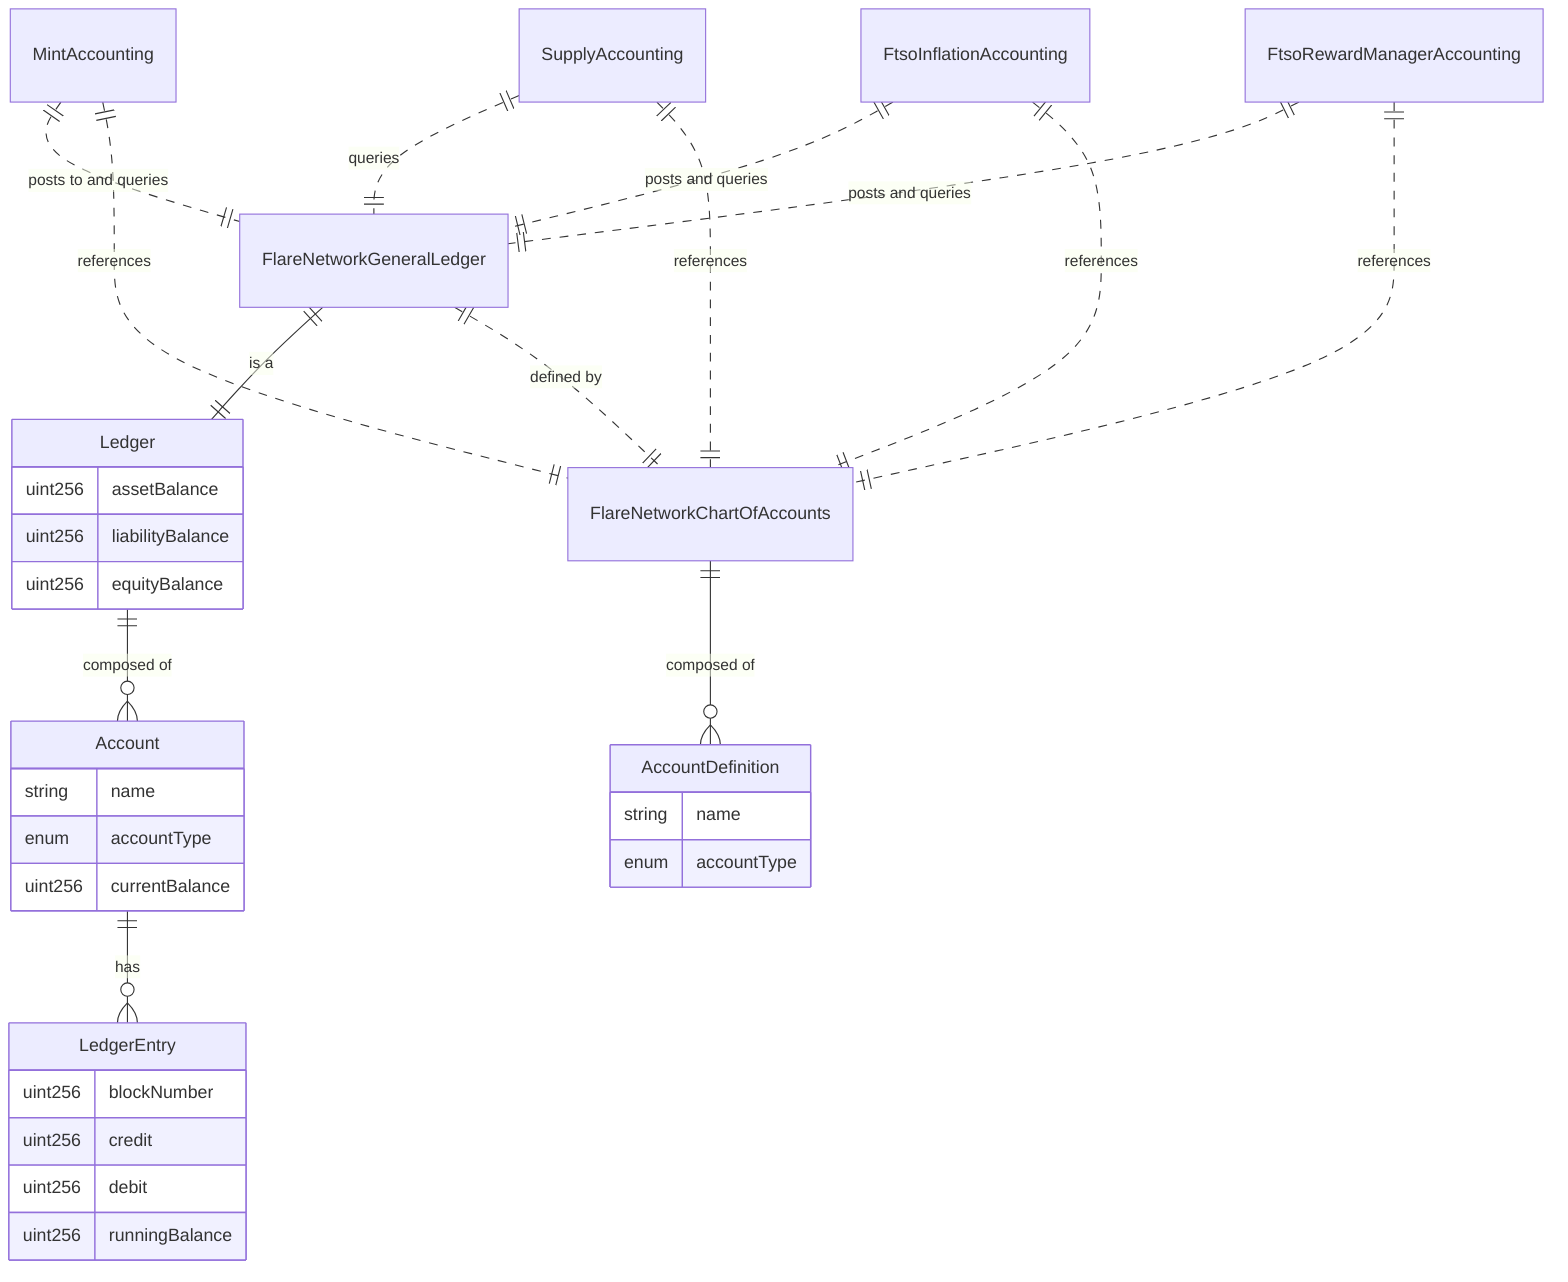 erDiagram
          Ledger ||--o{ Account : "composed of"
          Ledger {
            uint256 assetBalance
            uint256 liabilityBalance
            uint256 equityBalance
          }
          FlareNetworkGeneralLedger ||--|| Ledger : "is a"
          FlareNetworkGeneralLedger ||..|| FlareNetworkChartOfAccounts : "defined by"
          FlareNetworkChartOfAccounts ||--o{ AccountDefinition : "composed of"
          AccountDefinition {
            string name
            enum accountType
          }
          Account ||--o{ LedgerEntry : "has"
          Account {
            string name
            enum accountType
            uint256 currentBalance
          }
          LedgerEntry {
            uint256 blockNumber
            uint256 credit
            uint256 debit
            uint256 runningBalance
          }
          MintAccounting ||..|| FlareNetworkGeneralLedger : "posts to and queries"
          MintAccounting ||..|| FlareNetworkChartOfAccounts : references
          SupplyAccounting ||..|| FlareNetworkGeneralLedger : queries
          SupplyAccounting ||..|| FlareNetworkChartOfAccounts : references
          FtsoInflationAccounting ||..|| FlareNetworkGeneralLedger : "posts and queries"
          FtsoInflationAccounting ||..|| FlareNetworkChartOfAccounts : references
          FtsoRewardManagerAccounting ||..|| FlareNetworkGeneralLedger : "posts and queries"
          FtsoRewardManagerAccounting ||..|| FlareNetworkChartOfAccounts : references